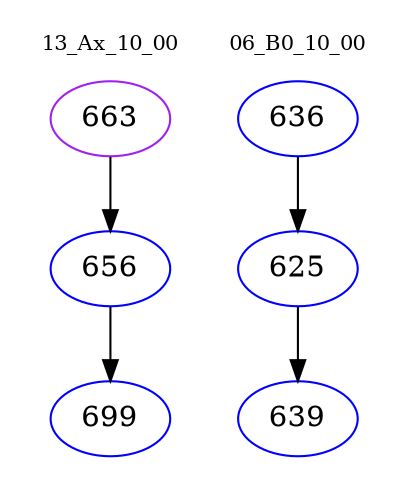 digraph{
subgraph cluster_0 {
color = white
label = "13_Ax_10_00";
fontsize=10;
T0_663 [label="663", color="purple"]
T0_663 -> T0_656 [color="black"]
T0_656 [label="656", color="blue"]
T0_656 -> T0_699 [color="black"]
T0_699 [label="699", color="blue"]
}
subgraph cluster_1 {
color = white
label = "06_B0_10_00";
fontsize=10;
T1_636 [label="636", color="blue"]
T1_636 -> T1_625 [color="black"]
T1_625 [label="625", color="blue"]
T1_625 -> T1_639 [color="black"]
T1_639 [label="639", color="blue"]
}
}
